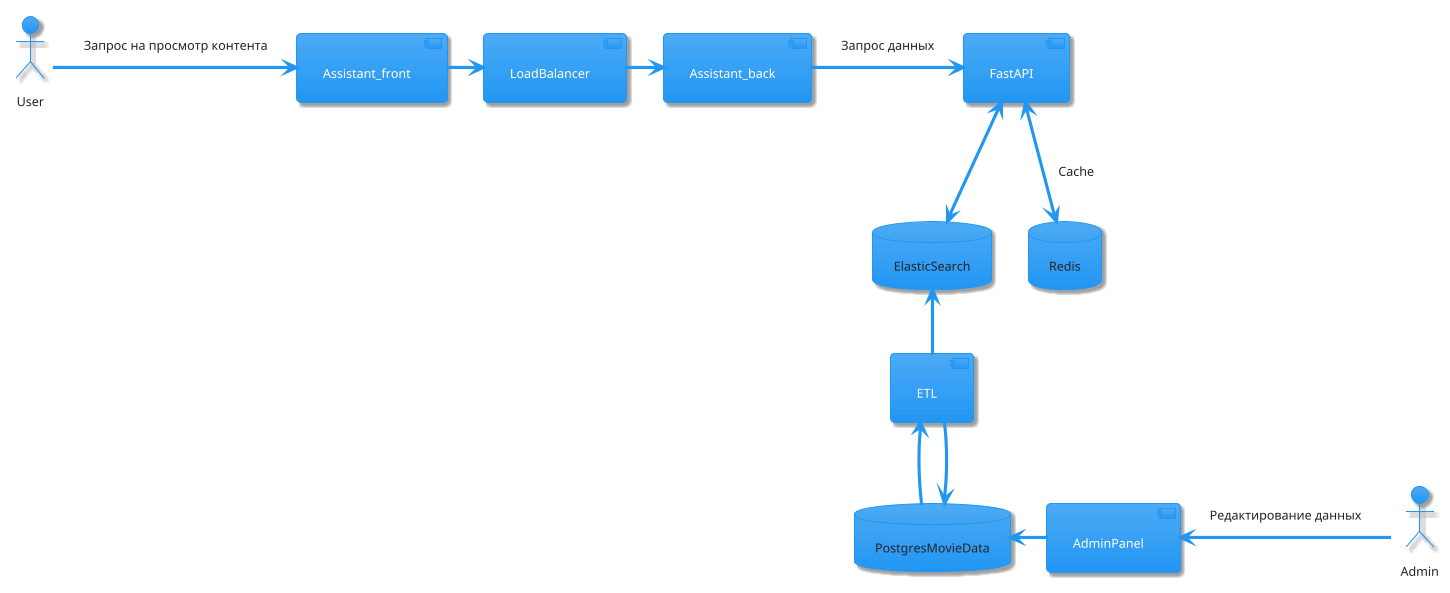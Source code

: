 @startuml
!theme materia
actor User
actor Admin
database PostgresMovieData
database ElasticSearch
database Redis as redis_2
component AdminPanel
component Assistant_front
component Assistant_back
component LoadBalancer
component FastAPI
component ETL as etl_1

User -right-> Assistant_front: Запрос на просмотр контента
Assistant_front -right-> LoadBalancer
LoadBalancer -right-> Assistant_back
Assistant_back -right-> FastAPI: Запрос данных

FastAPI <--> ElasticSearch
FastAPI <--> redis_2: Cache

PostgresMovieData -up-> etl_1
etl_1 -down-> PostgresMovieData
etl_1 -up-> ElasticSearch
Admin -left-> AdminPanel: Редактирование данных
AdminPanel -left-> PostgresMovieData
@enduml